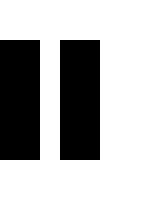 <mxfile version="15.2.7" type="device"><diagram id="EhhW3xQttqIZV80_lBOK" name="Page-1"><mxGraphModel dx="404" dy="235" grid="1" gridSize="10" guides="1" tooltips="1" connect="1" arrows="1" fold="1" page="1" pageScale="1" pageWidth="850" pageHeight="1100" math="0" shadow="0"><root><mxCell id="0"/><mxCell id="1" parent="0"/><mxCell id="sqf6j2CDXkHDMVcqIANe-1" value="" style="triangle;whiteSpace=wrap;html=1;fillColor=none;strokeWidth=4;rounded=0;arcSize=4;strokeColor=none;" vertex="1" parent="1"><mxGeometry x="370" y="370" width="45" height="60" as="geometry"/></mxCell><mxCell id="sqf6j2CDXkHDMVcqIANe-2" value="" style="rounded=0;whiteSpace=wrap;html=1;strokeWidth=4;fillColor=none;strokeColor=none;" vertex="1" parent="1"><mxGeometry x="340" y="350" width="20" height="20" as="geometry"/></mxCell><mxCell id="sqf6j2CDXkHDMVcqIANe-3" value="" style="rounded=0;whiteSpace=wrap;html=1;strokeWidth=4;fillColor=#000000;strokeColor=none;" vertex="1" parent="1"><mxGeometry x="340" y="370" width="20" height="60" as="geometry"/></mxCell><mxCell id="sqf6j2CDXkHDMVcqIANe-4" value="" style="rounded=0;whiteSpace=wrap;html=1;strokeWidth=4;fillColor=none;strokeColor=none;" vertex="1" parent="1"><mxGeometry x="340" y="430" width="20" height="20" as="geometry"/></mxCell><mxCell id="sqf6j2CDXkHDMVcqIANe-5" value="" style="rounded=0;whiteSpace=wrap;html=1;strokeWidth=4;fillColor=#000000;strokeColor=none;" vertex="1" parent="1"><mxGeometry x="370" y="370" width="20" height="60" as="geometry"/></mxCell></root></mxGraphModel></diagram></mxfile>